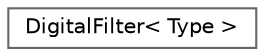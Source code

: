 digraph "Graphical Class Hierarchy"
{
 // LATEX_PDF_SIZE
  bgcolor="transparent";
  edge [fontname=Helvetica,fontsize=10,labelfontname=Helvetica,labelfontsize=10];
  node [fontname=Helvetica,fontsize=10,shape=box,height=0.2,width=0.4];
  rankdir="LR";
  Node0 [id="Node000000",label="DigitalFilter\< Type \>",height=0.2,width=0.4,color="grey40", fillcolor="white", style="filled",URL="$classDigitalFilter.html",tooltip="Abstract base class for digital moving filters."];
}

